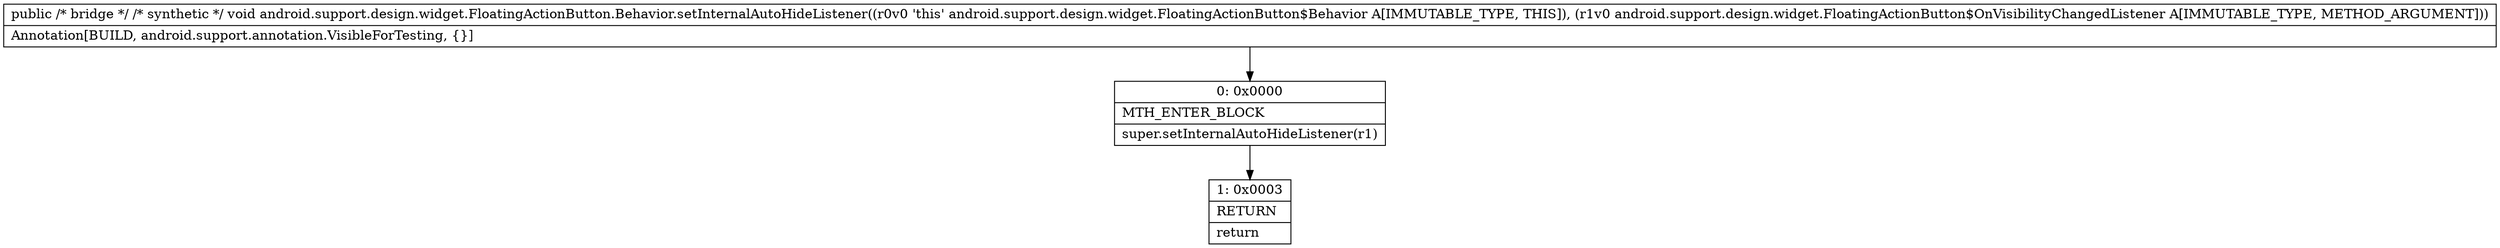 digraph "CFG forandroid.support.design.widget.FloatingActionButton.Behavior.setInternalAutoHideListener(Landroid\/support\/design\/widget\/FloatingActionButton$OnVisibilityChangedListener;)V" {
Node_0 [shape=record,label="{0\:\ 0x0000|MTH_ENTER_BLOCK\l|super.setInternalAutoHideListener(r1)\l}"];
Node_1 [shape=record,label="{1\:\ 0x0003|RETURN\l|return\l}"];
MethodNode[shape=record,label="{public \/* bridge *\/ \/* synthetic *\/ void android.support.design.widget.FloatingActionButton.Behavior.setInternalAutoHideListener((r0v0 'this' android.support.design.widget.FloatingActionButton$Behavior A[IMMUTABLE_TYPE, THIS]), (r1v0 android.support.design.widget.FloatingActionButton$OnVisibilityChangedListener A[IMMUTABLE_TYPE, METHOD_ARGUMENT]))  | Annotation[BUILD, android.support.annotation.VisibleForTesting, \{\}]\l}"];
MethodNode -> Node_0;
Node_0 -> Node_1;
}

